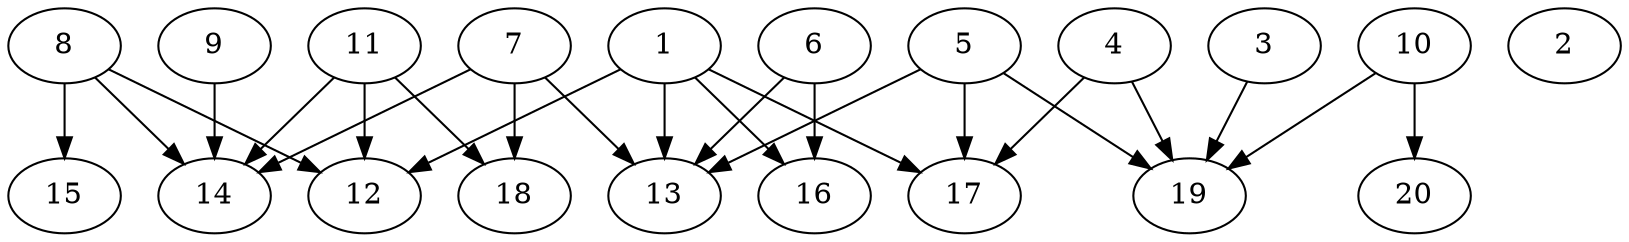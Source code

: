 // DAG automatically generated by daggen at Sat Jul 27 15:39:05 2019
// ./daggen --dot -n 20 --ccr 0.4 --fat 0.8 --regular 0.5 --density 0.4 --mindata 5242880 --maxdata 52428800 
digraph G {
  1 [size="103695360", alpha="0.04", expect_size="41478144"] 
  1 -> 12 [size ="41478144"]
  1 -> 13 [size ="41478144"]
  1 -> 16 [size ="41478144"]
  1 -> 17 [size ="41478144"]
  2 [size="99619840", alpha="0.18", expect_size="39847936"] 
  3 [size="107279360", alpha="0.14", expect_size="42911744"] 
  3 -> 19 [size ="42911744"]
  4 [size="119257600", alpha="0.17", expect_size="47703040"] 
  4 -> 17 [size ="47703040"]
  4 -> 19 [size ="47703040"]
  5 [size="108551680", alpha="0.02", expect_size="43420672"] 
  5 -> 13 [size ="43420672"]
  5 -> 17 [size ="43420672"]
  5 -> 19 [size ="43420672"]
  6 [size="123271680", alpha="0.15", expect_size="49308672"] 
  6 -> 13 [size ="49308672"]
  6 -> 16 [size ="49308672"]
  7 [size="120616960", alpha="0.01", expect_size="48246784"] 
  7 -> 13 [size ="48246784"]
  7 -> 14 [size ="48246784"]
  7 -> 18 [size ="48246784"]
  8 [size="46960640", alpha="0.15", expect_size="18784256"] 
  8 -> 12 [size ="18784256"]
  8 -> 14 [size ="18784256"]
  8 -> 15 [size ="18784256"]
  9 [size="70707200", alpha="0.12", expect_size="28282880"] 
  9 -> 14 [size ="28282880"]
  10 [size="111761920", alpha="0.06", expect_size="44704768"] 
  10 -> 19 [size ="44704768"]
  10 -> 20 [size ="44704768"]
  11 [size="78123520", alpha="0.06", expect_size="31249408"] 
  11 -> 12 [size ="31249408"]
  11 -> 14 [size ="31249408"]
  11 -> 18 [size ="31249408"]
  12 [size="99182080", alpha="0.16", expect_size="39672832"] 
  13 [size="85954560", alpha="0.19", expect_size="34381824"] 
  14 [size="50119680", alpha="0.04", expect_size="20047872"] 
  15 [size="29888000", alpha="0.02", expect_size="11955200"] 
  16 [size="44444160", alpha="0.11", expect_size="17777664"] 
  17 [size="16099840", alpha="0.06", expect_size="6439936"] 
  18 [size="19937280", alpha="0.01", expect_size="7974912"] 
  19 [size="106378240", alpha="0.12", expect_size="42551296"] 
  20 [size="61112320", alpha="0.04", expect_size="24444928"] 
}
